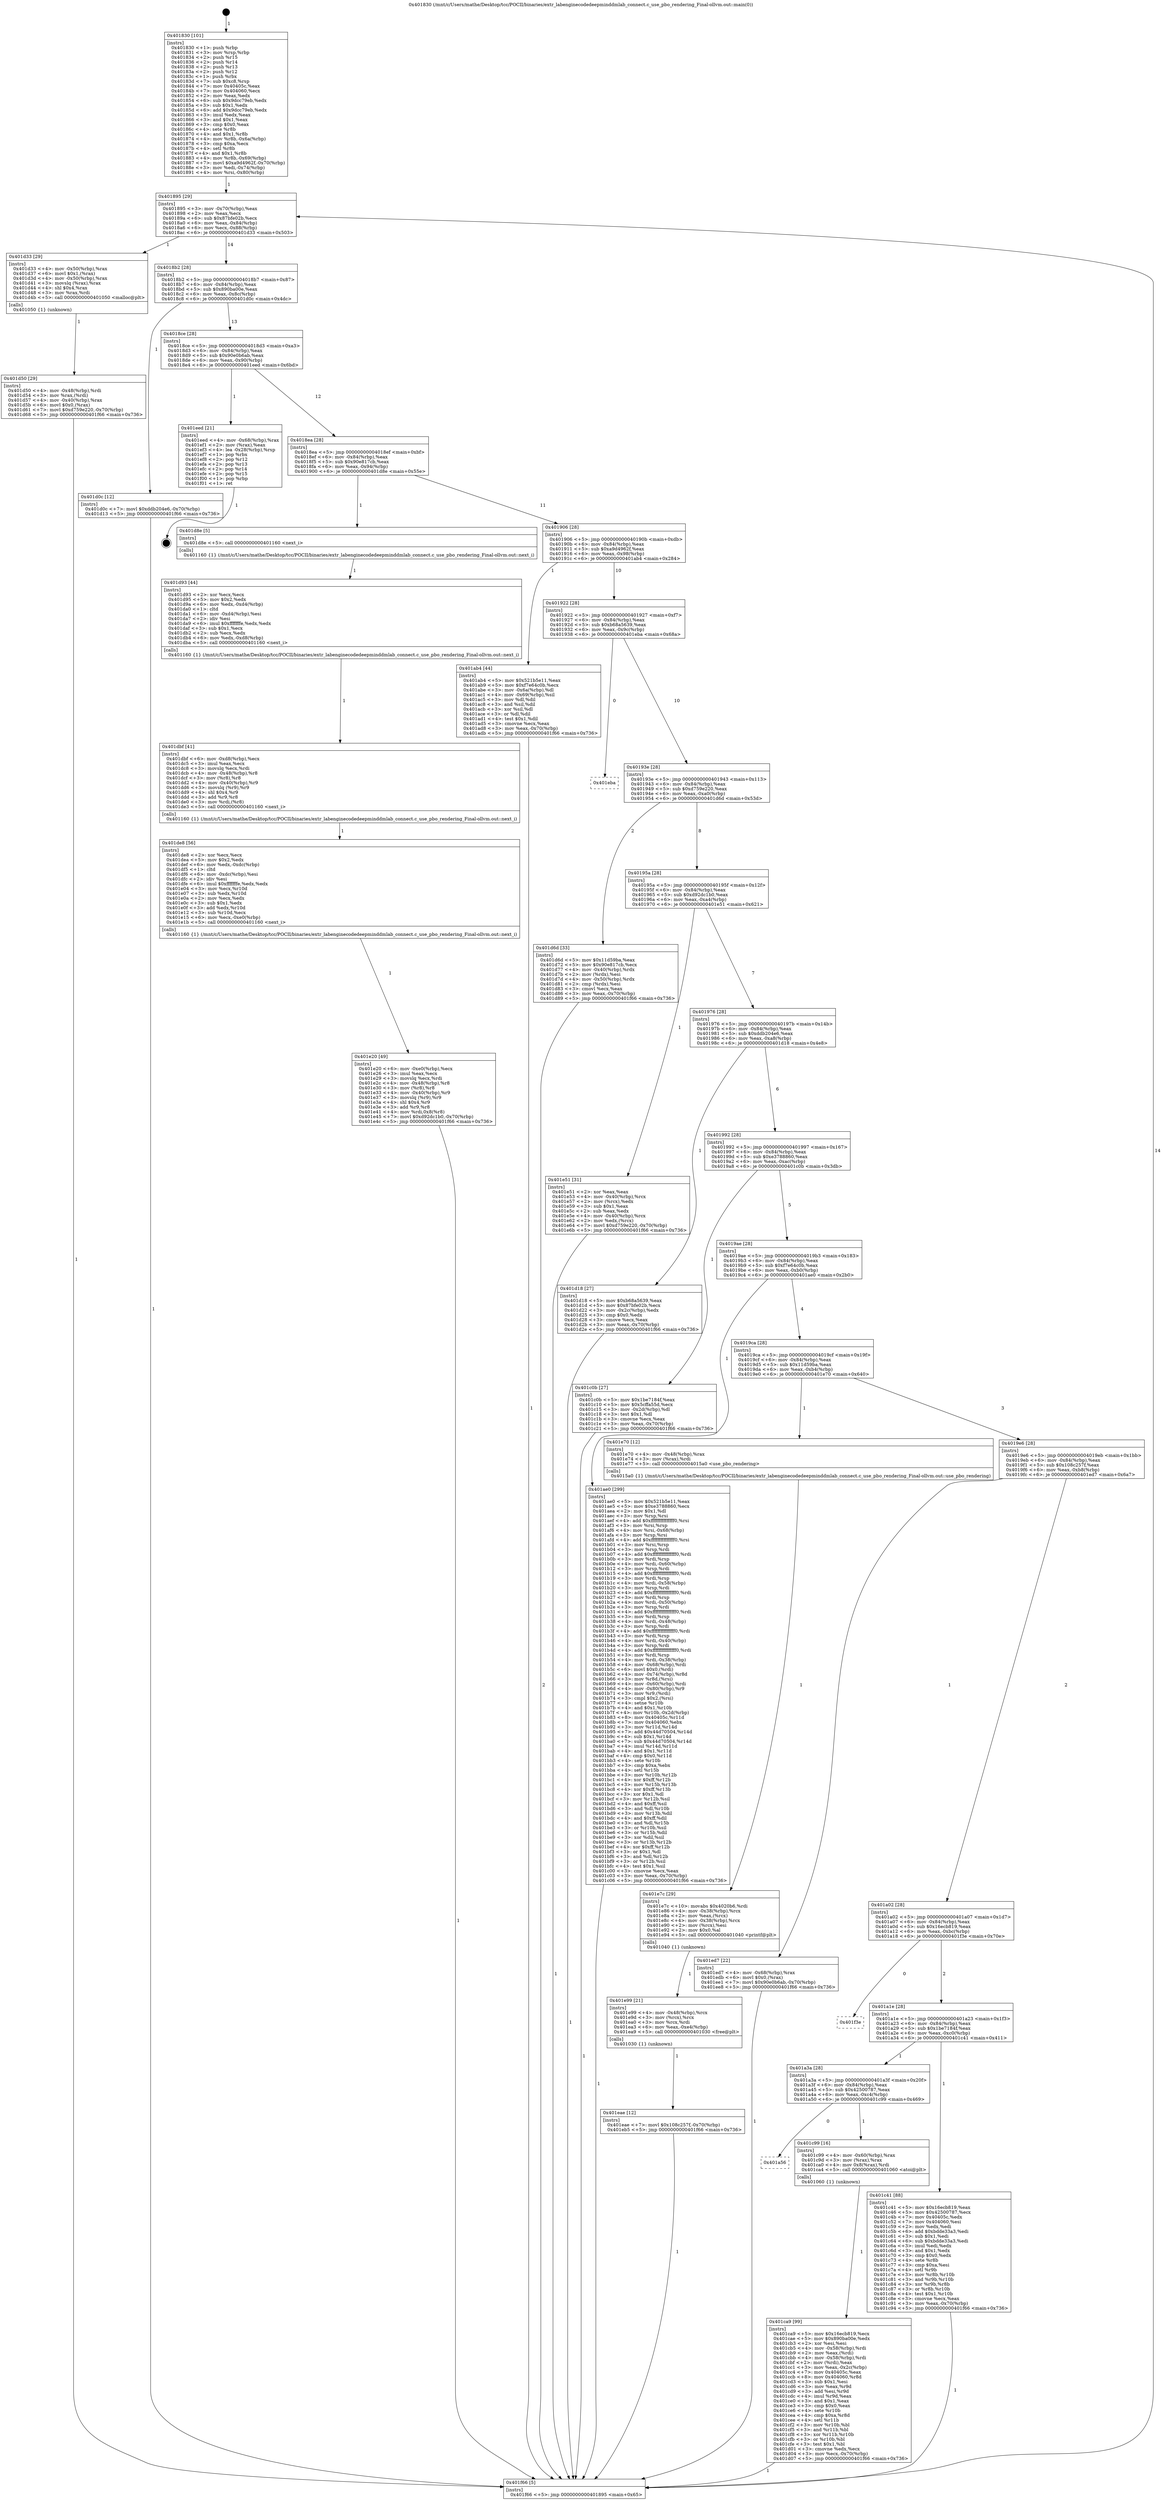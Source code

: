digraph "0x401830" {
  label = "0x401830 (/mnt/c/Users/mathe/Desktop/tcc/POCII/binaries/extr_labenginecodedeepminddmlab_connect.c_use_pbo_rendering_Final-ollvm.out::main(0))"
  labelloc = "t"
  node[shape=record]

  Entry [label="",width=0.3,height=0.3,shape=circle,fillcolor=black,style=filled]
  "0x401895" [label="{
     0x401895 [29]\l
     | [instrs]\l
     &nbsp;&nbsp;0x401895 \<+3\>: mov -0x70(%rbp),%eax\l
     &nbsp;&nbsp;0x401898 \<+2\>: mov %eax,%ecx\l
     &nbsp;&nbsp;0x40189a \<+6\>: sub $0x87bfe02b,%ecx\l
     &nbsp;&nbsp;0x4018a0 \<+6\>: mov %eax,-0x84(%rbp)\l
     &nbsp;&nbsp;0x4018a6 \<+6\>: mov %ecx,-0x88(%rbp)\l
     &nbsp;&nbsp;0x4018ac \<+6\>: je 0000000000401d33 \<main+0x503\>\l
  }"]
  "0x401d33" [label="{
     0x401d33 [29]\l
     | [instrs]\l
     &nbsp;&nbsp;0x401d33 \<+4\>: mov -0x50(%rbp),%rax\l
     &nbsp;&nbsp;0x401d37 \<+6\>: movl $0x1,(%rax)\l
     &nbsp;&nbsp;0x401d3d \<+4\>: mov -0x50(%rbp),%rax\l
     &nbsp;&nbsp;0x401d41 \<+3\>: movslq (%rax),%rax\l
     &nbsp;&nbsp;0x401d44 \<+4\>: shl $0x4,%rax\l
     &nbsp;&nbsp;0x401d48 \<+3\>: mov %rax,%rdi\l
     &nbsp;&nbsp;0x401d4b \<+5\>: call 0000000000401050 \<malloc@plt\>\l
     | [calls]\l
     &nbsp;&nbsp;0x401050 \{1\} (unknown)\l
  }"]
  "0x4018b2" [label="{
     0x4018b2 [28]\l
     | [instrs]\l
     &nbsp;&nbsp;0x4018b2 \<+5\>: jmp 00000000004018b7 \<main+0x87\>\l
     &nbsp;&nbsp;0x4018b7 \<+6\>: mov -0x84(%rbp),%eax\l
     &nbsp;&nbsp;0x4018bd \<+5\>: sub $0x890ba00e,%eax\l
     &nbsp;&nbsp;0x4018c2 \<+6\>: mov %eax,-0x8c(%rbp)\l
     &nbsp;&nbsp;0x4018c8 \<+6\>: je 0000000000401d0c \<main+0x4dc\>\l
  }"]
  Exit [label="",width=0.3,height=0.3,shape=circle,fillcolor=black,style=filled,peripheries=2]
  "0x401d0c" [label="{
     0x401d0c [12]\l
     | [instrs]\l
     &nbsp;&nbsp;0x401d0c \<+7\>: movl $0xddb204e6,-0x70(%rbp)\l
     &nbsp;&nbsp;0x401d13 \<+5\>: jmp 0000000000401f66 \<main+0x736\>\l
  }"]
  "0x4018ce" [label="{
     0x4018ce [28]\l
     | [instrs]\l
     &nbsp;&nbsp;0x4018ce \<+5\>: jmp 00000000004018d3 \<main+0xa3\>\l
     &nbsp;&nbsp;0x4018d3 \<+6\>: mov -0x84(%rbp),%eax\l
     &nbsp;&nbsp;0x4018d9 \<+5\>: sub $0x90e0b6ab,%eax\l
     &nbsp;&nbsp;0x4018de \<+6\>: mov %eax,-0x90(%rbp)\l
     &nbsp;&nbsp;0x4018e4 \<+6\>: je 0000000000401eed \<main+0x6bd\>\l
  }"]
  "0x401eae" [label="{
     0x401eae [12]\l
     | [instrs]\l
     &nbsp;&nbsp;0x401eae \<+7\>: movl $0x108c257f,-0x70(%rbp)\l
     &nbsp;&nbsp;0x401eb5 \<+5\>: jmp 0000000000401f66 \<main+0x736\>\l
  }"]
  "0x401eed" [label="{
     0x401eed [21]\l
     | [instrs]\l
     &nbsp;&nbsp;0x401eed \<+4\>: mov -0x68(%rbp),%rax\l
     &nbsp;&nbsp;0x401ef1 \<+2\>: mov (%rax),%eax\l
     &nbsp;&nbsp;0x401ef3 \<+4\>: lea -0x28(%rbp),%rsp\l
     &nbsp;&nbsp;0x401ef7 \<+1\>: pop %rbx\l
     &nbsp;&nbsp;0x401ef8 \<+2\>: pop %r12\l
     &nbsp;&nbsp;0x401efa \<+2\>: pop %r13\l
     &nbsp;&nbsp;0x401efc \<+2\>: pop %r14\l
     &nbsp;&nbsp;0x401efe \<+2\>: pop %r15\l
     &nbsp;&nbsp;0x401f00 \<+1\>: pop %rbp\l
     &nbsp;&nbsp;0x401f01 \<+1\>: ret\l
  }"]
  "0x4018ea" [label="{
     0x4018ea [28]\l
     | [instrs]\l
     &nbsp;&nbsp;0x4018ea \<+5\>: jmp 00000000004018ef \<main+0xbf\>\l
     &nbsp;&nbsp;0x4018ef \<+6\>: mov -0x84(%rbp),%eax\l
     &nbsp;&nbsp;0x4018f5 \<+5\>: sub $0x90e817cb,%eax\l
     &nbsp;&nbsp;0x4018fa \<+6\>: mov %eax,-0x94(%rbp)\l
     &nbsp;&nbsp;0x401900 \<+6\>: je 0000000000401d8e \<main+0x55e\>\l
  }"]
  "0x401e99" [label="{
     0x401e99 [21]\l
     | [instrs]\l
     &nbsp;&nbsp;0x401e99 \<+4\>: mov -0x48(%rbp),%rcx\l
     &nbsp;&nbsp;0x401e9d \<+3\>: mov (%rcx),%rcx\l
     &nbsp;&nbsp;0x401ea0 \<+3\>: mov %rcx,%rdi\l
     &nbsp;&nbsp;0x401ea3 \<+6\>: mov %eax,-0xe4(%rbp)\l
     &nbsp;&nbsp;0x401ea9 \<+5\>: call 0000000000401030 \<free@plt\>\l
     | [calls]\l
     &nbsp;&nbsp;0x401030 \{1\} (unknown)\l
  }"]
  "0x401d8e" [label="{
     0x401d8e [5]\l
     | [instrs]\l
     &nbsp;&nbsp;0x401d8e \<+5\>: call 0000000000401160 \<next_i\>\l
     | [calls]\l
     &nbsp;&nbsp;0x401160 \{1\} (/mnt/c/Users/mathe/Desktop/tcc/POCII/binaries/extr_labenginecodedeepminddmlab_connect.c_use_pbo_rendering_Final-ollvm.out::next_i)\l
  }"]
  "0x401906" [label="{
     0x401906 [28]\l
     | [instrs]\l
     &nbsp;&nbsp;0x401906 \<+5\>: jmp 000000000040190b \<main+0xdb\>\l
     &nbsp;&nbsp;0x40190b \<+6\>: mov -0x84(%rbp),%eax\l
     &nbsp;&nbsp;0x401911 \<+5\>: sub $0xa9d4962f,%eax\l
     &nbsp;&nbsp;0x401916 \<+6\>: mov %eax,-0x98(%rbp)\l
     &nbsp;&nbsp;0x40191c \<+6\>: je 0000000000401ab4 \<main+0x284\>\l
  }"]
  "0x401e7c" [label="{
     0x401e7c [29]\l
     | [instrs]\l
     &nbsp;&nbsp;0x401e7c \<+10\>: movabs $0x4020b6,%rdi\l
     &nbsp;&nbsp;0x401e86 \<+4\>: mov -0x38(%rbp),%rcx\l
     &nbsp;&nbsp;0x401e8a \<+2\>: mov %eax,(%rcx)\l
     &nbsp;&nbsp;0x401e8c \<+4\>: mov -0x38(%rbp),%rcx\l
     &nbsp;&nbsp;0x401e90 \<+2\>: mov (%rcx),%esi\l
     &nbsp;&nbsp;0x401e92 \<+2\>: mov $0x0,%al\l
     &nbsp;&nbsp;0x401e94 \<+5\>: call 0000000000401040 \<printf@plt\>\l
     | [calls]\l
     &nbsp;&nbsp;0x401040 \{1\} (unknown)\l
  }"]
  "0x401ab4" [label="{
     0x401ab4 [44]\l
     | [instrs]\l
     &nbsp;&nbsp;0x401ab4 \<+5\>: mov $0x521b5e11,%eax\l
     &nbsp;&nbsp;0x401ab9 \<+5\>: mov $0xf7e64c0b,%ecx\l
     &nbsp;&nbsp;0x401abe \<+3\>: mov -0x6a(%rbp),%dl\l
     &nbsp;&nbsp;0x401ac1 \<+4\>: mov -0x69(%rbp),%sil\l
     &nbsp;&nbsp;0x401ac5 \<+3\>: mov %dl,%dil\l
     &nbsp;&nbsp;0x401ac8 \<+3\>: and %sil,%dil\l
     &nbsp;&nbsp;0x401acb \<+3\>: xor %sil,%dl\l
     &nbsp;&nbsp;0x401ace \<+3\>: or %dl,%dil\l
     &nbsp;&nbsp;0x401ad1 \<+4\>: test $0x1,%dil\l
     &nbsp;&nbsp;0x401ad5 \<+3\>: cmovne %ecx,%eax\l
     &nbsp;&nbsp;0x401ad8 \<+3\>: mov %eax,-0x70(%rbp)\l
     &nbsp;&nbsp;0x401adb \<+5\>: jmp 0000000000401f66 \<main+0x736\>\l
  }"]
  "0x401922" [label="{
     0x401922 [28]\l
     | [instrs]\l
     &nbsp;&nbsp;0x401922 \<+5\>: jmp 0000000000401927 \<main+0xf7\>\l
     &nbsp;&nbsp;0x401927 \<+6\>: mov -0x84(%rbp),%eax\l
     &nbsp;&nbsp;0x40192d \<+5\>: sub $0xb68a5639,%eax\l
     &nbsp;&nbsp;0x401932 \<+6\>: mov %eax,-0x9c(%rbp)\l
     &nbsp;&nbsp;0x401938 \<+6\>: je 0000000000401eba \<main+0x68a\>\l
  }"]
  "0x401f66" [label="{
     0x401f66 [5]\l
     | [instrs]\l
     &nbsp;&nbsp;0x401f66 \<+5\>: jmp 0000000000401895 \<main+0x65\>\l
  }"]
  "0x401830" [label="{
     0x401830 [101]\l
     | [instrs]\l
     &nbsp;&nbsp;0x401830 \<+1\>: push %rbp\l
     &nbsp;&nbsp;0x401831 \<+3\>: mov %rsp,%rbp\l
     &nbsp;&nbsp;0x401834 \<+2\>: push %r15\l
     &nbsp;&nbsp;0x401836 \<+2\>: push %r14\l
     &nbsp;&nbsp;0x401838 \<+2\>: push %r13\l
     &nbsp;&nbsp;0x40183a \<+2\>: push %r12\l
     &nbsp;&nbsp;0x40183c \<+1\>: push %rbx\l
     &nbsp;&nbsp;0x40183d \<+7\>: sub $0xc8,%rsp\l
     &nbsp;&nbsp;0x401844 \<+7\>: mov 0x40405c,%eax\l
     &nbsp;&nbsp;0x40184b \<+7\>: mov 0x404060,%ecx\l
     &nbsp;&nbsp;0x401852 \<+2\>: mov %eax,%edx\l
     &nbsp;&nbsp;0x401854 \<+6\>: sub $0x9dcc79eb,%edx\l
     &nbsp;&nbsp;0x40185a \<+3\>: sub $0x1,%edx\l
     &nbsp;&nbsp;0x40185d \<+6\>: add $0x9dcc79eb,%edx\l
     &nbsp;&nbsp;0x401863 \<+3\>: imul %edx,%eax\l
     &nbsp;&nbsp;0x401866 \<+3\>: and $0x1,%eax\l
     &nbsp;&nbsp;0x401869 \<+3\>: cmp $0x0,%eax\l
     &nbsp;&nbsp;0x40186c \<+4\>: sete %r8b\l
     &nbsp;&nbsp;0x401870 \<+4\>: and $0x1,%r8b\l
     &nbsp;&nbsp;0x401874 \<+4\>: mov %r8b,-0x6a(%rbp)\l
     &nbsp;&nbsp;0x401878 \<+3\>: cmp $0xa,%ecx\l
     &nbsp;&nbsp;0x40187b \<+4\>: setl %r8b\l
     &nbsp;&nbsp;0x40187f \<+4\>: and $0x1,%r8b\l
     &nbsp;&nbsp;0x401883 \<+4\>: mov %r8b,-0x69(%rbp)\l
     &nbsp;&nbsp;0x401887 \<+7\>: movl $0xa9d4962f,-0x70(%rbp)\l
     &nbsp;&nbsp;0x40188e \<+3\>: mov %edi,-0x74(%rbp)\l
     &nbsp;&nbsp;0x401891 \<+4\>: mov %rsi,-0x80(%rbp)\l
  }"]
  "0x401e20" [label="{
     0x401e20 [49]\l
     | [instrs]\l
     &nbsp;&nbsp;0x401e20 \<+6\>: mov -0xe0(%rbp),%ecx\l
     &nbsp;&nbsp;0x401e26 \<+3\>: imul %eax,%ecx\l
     &nbsp;&nbsp;0x401e29 \<+3\>: movslq %ecx,%rdi\l
     &nbsp;&nbsp;0x401e2c \<+4\>: mov -0x48(%rbp),%r8\l
     &nbsp;&nbsp;0x401e30 \<+3\>: mov (%r8),%r8\l
     &nbsp;&nbsp;0x401e33 \<+4\>: mov -0x40(%rbp),%r9\l
     &nbsp;&nbsp;0x401e37 \<+3\>: movslq (%r9),%r9\l
     &nbsp;&nbsp;0x401e3a \<+4\>: shl $0x4,%r9\l
     &nbsp;&nbsp;0x401e3e \<+3\>: add %r9,%r8\l
     &nbsp;&nbsp;0x401e41 \<+4\>: mov %rdi,0x8(%r8)\l
     &nbsp;&nbsp;0x401e45 \<+7\>: movl $0xd92dc1b0,-0x70(%rbp)\l
     &nbsp;&nbsp;0x401e4c \<+5\>: jmp 0000000000401f66 \<main+0x736\>\l
  }"]
  "0x401eba" [label="{
     0x401eba\l
  }", style=dashed]
  "0x40193e" [label="{
     0x40193e [28]\l
     | [instrs]\l
     &nbsp;&nbsp;0x40193e \<+5\>: jmp 0000000000401943 \<main+0x113\>\l
     &nbsp;&nbsp;0x401943 \<+6\>: mov -0x84(%rbp),%eax\l
     &nbsp;&nbsp;0x401949 \<+5\>: sub $0xd759e220,%eax\l
     &nbsp;&nbsp;0x40194e \<+6\>: mov %eax,-0xa0(%rbp)\l
     &nbsp;&nbsp;0x401954 \<+6\>: je 0000000000401d6d \<main+0x53d\>\l
  }"]
  "0x401de8" [label="{
     0x401de8 [56]\l
     | [instrs]\l
     &nbsp;&nbsp;0x401de8 \<+2\>: xor %ecx,%ecx\l
     &nbsp;&nbsp;0x401dea \<+5\>: mov $0x2,%edx\l
     &nbsp;&nbsp;0x401def \<+6\>: mov %edx,-0xdc(%rbp)\l
     &nbsp;&nbsp;0x401df5 \<+1\>: cltd\l
     &nbsp;&nbsp;0x401df6 \<+6\>: mov -0xdc(%rbp),%esi\l
     &nbsp;&nbsp;0x401dfc \<+2\>: idiv %esi\l
     &nbsp;&nbsp;0x401dfe \<+6\>: imul $0xfffffffe,%edx,%edx\l
     &nbsp;&nbsp;0x401e04 \<+3\>: mov %ecx,%r10d\l
     &nbsp;&nbsp;0x401e07 \<+3\>: sub %edx,%r10d\l
     &nbsp;&nbsp;0x401e0a \<+2\>: mov %ecx,%edx\l
     &nbsp;&nbsp;0x401e0c \<+3\>: sub $0x1,%edx\l
     &nbsp;&nbsp;0x401e0f \<+3\>: add %edx,%r10d\l
     &nbsp;&nbsp;0x401e12 \<+3\>: sub %r10d,%ecx\l
     &nbsp;&nbsp;0x401e15 \<+6\>: mov %ecx,-0xe0(%rbp)\l
     &nbsp;&nbsp;0x401e1b \<+5\>: call 0000000000401160 \<next_i\>\l
     | [calls]\l
     &nbsp;&nbsp;0x401160 \{1\} (/mnt/c/Users/mathe/Desktop/tcc/POCII/binaries/extr_labenginecodedeepminddmlab_connect.c_use_pbo_rendering_Final-ollvm.out::next_i)\l
  }"]
  "0x401d6d" [label="{
     0x401d6d [33]\l
     | [instrs]\l
     &nbsp;&nbsp;0x401d6d \<+5\>: mov $0x11d59ba,%eax\l
     &nbsp;&nbsp;0x401d72 \<+5\>: mov $0x90e817cb,%ecx\l
     &nbsp;&nbsp;0x401d77 \<+4\>: mov -0x40(%rbp),%rdx\l
     &nbsp;&nbsp;0x401d7b \<+2\>: mov (%rdx),%esi\l
     &nbsp;&nbsp;0x401d7d \<+4\>: mov -0x50(%rbp),%rdx\l
     &nbsp;&nbsp;0x401d81 \<+2\>: cmp (%rdx),%esi\l
     &nbsp;&nbsp;0x401d83 \<+3\>: cmovl %ecx,%eax\l
     &nbsp;&nbsp;0x401d86 \<+3\>: mov %eax,-0x70(%rbp)\l
     &nbsp;&nbsp;0x401d89 \<+5\>: jmp 0000000000401f66 \<main+0x736\>\l
  }"]
  "0x40195a" [label="{
     0x40195a [28]\l
     | [instrs]\l
     &nbsp;&nbsp;0x40195a \<+5\>: jmp 000000000040195f \<main+0x12f\>\l
     &nbsp;&nbsp;0x40195f \<+6\>: mov -0x84(%rbp),%eax\l
     &nbsp;&nbsp;0x401965 \<+5\>: sub $0xd92dc1b0,%eax\l
     &nbsp;&nbsp;0x40196a \<+6\>: mov %eax,-0xa4(%rbp)\l
     &nbsp;&nbsp;0x401970 \<+6\>: je 0000000000401e51 \<main+0x621\>\l
  }"]
  "0x401dbf" [label="{
     0x401dbf [41]\l
     | [instrs]\l
     &nbsp;&nbsp;0x401dbf \<+6\>: mov -0xd8(%rbp),%ecx\l
     &nbsp;&nbsp;0x401dc5 \<+3\>: imul %eax,%ecx\l
     &nbsp;&nbsp;0x401dc8 \<+3\>: movslq %ecx,%rdi\l
     &nbsp;&nbsp;0x401dcb \<+4\>: mov -0x48(%rbp),%r8\l
     &nbsp;&nbsp;0x401dcf \<+3\>: mov (%r8),%r8\l
     &nbsp;&nbsp;0x401dd2 \<+4\>: mov -0x40(%rbp),%r9\l
     &nbsp;&nbsp;0x401dd6 \<+3\>: movslq (%r9),%r9\l
     &nbsp;&nbsp;0x401dd9 \<+4\>: shl $0x4,%r9\l
     &nbsp;&nbsp;0x401ddd \<+3\>: add %r9,%r8\l
     &nbsp;&nbsp;0x401de0 \<+3\>: mov %rdi,(%r8)\l
     &nbsp;&nbsp;0x401de3 \<+5\>: call 0000000000401160 \<next_i\>\l
     | [calls]\l
     &nbsp;&nbsp;0x401160 \{1\} (/mnt/c/Users/mathe/Desktop/tcc/POCII/binaries/extr_labenginecodedeepminddmlab_connect.c_use_pbo_rendering_Final-ollvm.out::next_i)\l
  }"]
  "0x401e51" [label="{
     0x401e51 [31]\l
     | [instrs]\l
     &nbsp;&nbsp;0x401e51 \<+2\>: xor %eax,%eax\l
     &nbsp;&nbsp;0x401e53 \<+4\>: mov -0x40(%rbp),%rcx\l
     &nbsp;&nbsp;0x401e57 \<+2\>: mov (%rcx),%edx\l
     &nbsp;&nbsp;0x401e59 \<+3\>: sub $0x1,%eax\l
     &nbsp;&nbsp;0x401e5c \<+2\>: sub %eax,%edx\l
     &nbsp;&nbsp;0x401e5e \<+4\>: mov -0x40(%rbp),%rcx\l
     &nbsp;&nbsp;0x401e62 \<+2\>: mov %edx,(%rcx)\l
     &nbsp;&nbsp;0x401e64 \<+7\>: movl $0xd759e220,-0x70(%rbp)\l
     &nbsp;&nbsp;0x401e6b \<+5\>: jmp 0000000000401f66 \<main+0x736\>\l
  }"]
  "0x401976" [label="{
     0x401976 [28]\l
     | [instrs]\l
     &nbsp;&nbsp;0x401976 \<+5\>: jmp 000000000040197b \<main+0x14b\>\l
     &nbsp;&nbsp;0x40197b \<+6\>: mov -0x84(%rbp),%eax\l
     &nbsp;&nbsp;0x401981 \<+5\>: sub $0xddb204e6,%eax\l
     &nbsp;&nbsp;0x401986 \<+6\>: mov %eax,-0xa8(%rbp)\l
     &nbsp;&nbsp;0x40198c \<+6\>: je 0000000000401d18 \<main+0x4e8\>\l
  }"]
  "0x401d93" [label="{
     0x401d93 [44]\l
     | [instrs]\l
     &nbsp;&nbsp;0x401d93 \<+2\>: xor %ecx,%ecx\l
     &nbsp;&nbsp;0x401d95 \<+5\>: mov $0x2,%edx\l
     &nbsp;&nbsp;0x401d9a \<+6\>: mov %edx,-0xd4(%rbp)\l
     &nbsp;&nbsp;0x401da0 \<+1\>: cltd\l
     &nbsp;&nbsp;0x401da1 \<+6\>: mov -0xd4(%rbp),%esi\l
     &nbsp;&nbsp;0x401da7 \<+2\>: idiv %esi\l
     &nbsp;&nbsp;0x401da9 \<+6\>: imul $0xfffffffe,%edx,%edx\l
     &nbsp;&nbsp;0x401daf \<+3\>: sub $0x1,%ecx\l
     &nbsp;&nbsp;0x401db2 \<+2\>: sub %ecx,%edx\l
     &nbsp;&nbsp;0x401db4 \<+6\>: mov %edx,-0xd8(%rbp)\l
     &nbsp;&nbsp;0x401dba \<+5\>: call 0000000000401160 \<next_i\>\l
     | [calls]\l
     &nbsp;&nbsp;0x401160 \{1\} (/mnt/c/Users/mathe/Desktop/tcc/POCII/binaries/extr_labenginecodedeepminddmlab_connect.c_use_pbo_rendering_Final-ollvm.out::next_i)\l
  }"]
  "0x401d18" [label="{
     0x401d18 [27]\l
     | [instrs]\l
     &nbsp;&nbsp;0x401d18 \<+5\>: mov $0xb68a5639,%eax\l
     &nbsp;&nbsp;0x401d1d \<+5\>: mov $0x87bfe02b,%ecx\l
     &nbsp;&nbsp;0x401d22 \<+3\>: mov -0x2c(%rbp),%edx\l
     &nbsp;&nbsp;0x401d25 \<+3\>: cmp $0x0,%edx\l
     &nbsp;&nbsp;0x401d28 \<+3\>: cmove %ecx,%eax\l
     &nbsp;&nbsp;0x401d2b \<+3\>: mov %eax,-0x70(%rbp)\l
     &nbsp;&nbsp;0x401d2e \<+5\>: jmp 0000000000401f66 \<main+0x736\>\l
  }"]
  "0x401992" [label="{
     0x401992 [28]\l
     | [instrs]\l
     &nbsp;&nbsp;0x401992 \<+5\>: jmp 0000000000401997 \<main+0x167\>\l
     &nbsp;&nbsp;0x401997 \<+6\>: mov -0x84(%rbp),%eax\l
     &nbsp;&nbsp;0x40199d \<+5\>: sub $0xe3788860,%eax\l
     &nbsp;&nbsp;0x4019a2 \<+6\>: mov %eax,-0xac(%rbp)\l
     &nbsp;&nbsp;0x4019a8 \<+6\>: je 0000000000401c0b \<main+0x3db\>\l
  }"]
  "0x401d50" [label="{
     0x401d50 [29]\l
     | [instrs]\l
     &nbsp;&nbsp;0x401d50 \<+4\>: mov -0x48(%rbp),%rdi\l
     &nbsp;&nbsp;0x401d54 \<+3\>: mov %rax,(%rdi)\l
     &nbsp;&nbsp;0x401d57 \<+4\>: mov -0x40(%rbp),%rax\l
     &nbsp;&nbsp;0x401d5b \<+6\>: movl $0x0,(%rax)\l
     &nbsp;&nbsp;0x401d61 \<+7\>: movl $0xd759e220,-0x70(%rbp)\l
     &nbsp;&nbsp;0x401d68 \<+5\>: jmp 0000000000401f66 \<main+0x736\>\l
  }"]
  "0x401c0b" [label="{
     0x401c0b [27]\l
     | [instrs]\l
     &nbsp;&nbsp;0x401c0b \<+5\>: mov $0x1be7184f,%eax\l
     &nbsp;&nbsp;0x401c10 \<+5\>: mov $0x5cffa55d,%ecx\l
     &nbsp;&nbsp;0x401c15 \<+3\>: mov -0x2d(%rbp),%dl\l
     &nbsp;&nbsp;0x401c18 \<+3\>: test $0x1,%dl\l
     &nbsp;&nbsp;0x401c1b \<+3\>: cmovne %ecx,%eax\l
     &nbsp;&nbsp;0x401c1e \<+3\>: mov %eax,-0x70(%rbp)\l
     &nbsp;&nbsp;0x401c21 \<+5\>: jmp 0000000000401f66 \<main+0x736\>\l
  }"]
  "0x4019ae" [label="{
     0x4019ae [28]\l
     | [instrs]\l
     &nbsp;&nbsp;0x4019ae \<+5\>: jmp 00000000004019b3 \<main+0x183\>\l
     &nbsp;&nbsp;0x4019b3 \<+6\>: mov -0x84(%rbp),%eax\l
     &nbsp;&nbsp;0x4019b9 \<+5\>: sub $0xf7e64c0b,%eax\l
     &nbsp;&nbsp;0x4019be \<+6\>: mov %eax,-0xb0(%rbp)\l
     &nbsp;&nbsp;0x4019c4 \<+6\>: je 0000000000401ae0 \<main+0x2b0\>\l
  }"]
  "0x401ca9" [label="{
     0x401ca9 [99]\l
     | [instrs]\l
     &nbsp;&nbsp;0x401ca9 \<+5\>: mov $0x16ecb819,%ecx\l
     &nbsp;&nbsp;0x401cae \<+5\>: mov $0x890ba00e,%edx\l
     &nbsp;&nbsp;0x401cb3 \<+2\>: xor %esi,%esi\l
     &nbsp;&nbsp;0x401cb5 \<+4\>: mov -0x58(%rbp),%rdi\l
     &nbsp;&nbsp;0x401cb9 \<+2\>: mov %eax,(%rdi)\l
     &nbsp;&nbsp;0x401cbb \<+4\>: mov -0x58(%rbp),%rdi\l
     &nbsp;&nbsp;0x401cbf \<+2\>: mov (%rdi),%eax\l
     &nbsp;&nbsp;0x401cc1 \<+3\>: mov %eax,-0x2c(%rbp)\l
     &nbsp;&nbsp;0x401cc4 \<+7\>: mov 0x40405c,%eax\l
     &nbsp;&nbsp;0x401ccb \<+8\>: mov 0x404060,%r8d\l
     &nbsp;&nbsp;0x401cd3 \<+3\>: sub $0x1,%esi\l
     &nbsp;&nbsp;0x401cd6 \<+3\>: mov %eax,%r9d\l
     &nbsp;&nbsp;0x401cd9 \<+3\>: add %esi,%r9d\l
     &nbsp;&nbsp;0x401cdc \<+4\>: imul %r9d,%eax\l
     &nbsp;&nbsp;0x401ce0 \<+3\>: and $0x1,%eax\l
     &nbsp;&nbsp;0x401ce3 \<+3\>: cmp $0x0,%eax\l
     &nbsp;&nbsp;0x401ce6 \<+4\>: sete %r10b\l
     &nbsp;&nbsp;0x401cea \<+4\>: cmp $0xa,%r8d\l
     &nbsp;&nbsp;0x401cee \<+4\>: setl %r11b\l
     &nbsp;&nbsp;0x401cf2 \<+3\>: mov %r10b,%bl\l
     &nbsp;&nbsp;0x401cf5 \<+3\>: and %r11b,%bl\l
     &nbsp;&nbsp;0x401cf8 \<+3\>: xor %r11b,%r10b\l
     &nbsp;&nbsp;0x401cfb \<+3\>: or %r10b,%bl\l
     &nbsp;&nbsp;0x401cfe \<+3\>: test $0x1,%bl\l
     &nbsp;&nbsp;0x401d01 \<+3\>: cmovne %edx,%ecx\l
     &nbsp;&nbsp;0x401d04 \<+3\>: mov %ecx,-0x70(%rbp)\l
     &nbsp;&nbsp;0x401d07 \<+5\>: jmp 0000000000401f66 \<main+0x736\>\l
  }"]
  "0x401ae0" [label="{
     0x401ae0 [299]\l
     | [instrs]\l
     &nbsp;&nbsp;0x401ae0 \<+5\>: mov $0x521b5e11,%eax\l
     &nbsp;&nbsp;0x401ae5 \<+5\>: mov $0xe3788860,%ecx\l
     &nbsp;&nbsp;0x401aea \<+2\>: mov $0x1,%dl\l
     &nbsp;&nbsp;0x401aec \<+3\>: mov %rsp,%rsi\l
     &nbsp;&nbsp;0x401aef \<+4\>: add $0xfffffffffffffff0,%rsi\l
     &nbsp;&nbsp;0x401af3 \<+3\>: mov %rsi,%rsp\l
     &nbsp;&nbsp;0x401af6 \<+4\>: mov %rsi,-0x68(%rbp)\l
     &nbsp;&nbsp;0x401afa \<+3\>: mov %rsp,%rsi\l
     &nbsp;&nbsp;0x401afd \<+4\>: add $0xfffffffffffffff0,%rsi\l
     &nbsp;&nbsp;0x401b01 \<+3\>: mov %rsi,%rsp\l
     &nbsp;&nbsp;0x401b04 \<+3\>: mov %rsp,%rdi\l
     &nbsp;&nbsp;0x401b07 \<+4\>: add $0xfffffffffffffff0,%rdi\l
     &nbsp;&nbsp;0x401b0b \<+3\>: mov %rdi,%rsp\l
     &nbsp;&nbsp;0x401b0e \<+4\>: mov %rdi,-0x60(%rbp)\l
     &nbsp;&nbsp;0x401b12 \<+3\>: mov %rsp,%rdi\l
     &nbsp;&nbsp;0x401b15 \<+4\>: add $0xfffffffffffffff0,%rdi\l
     &nbsp;&nbsp;0x401b19 \<+3\>: mov %rdi,%rsp\l
     &nbsp;&nbsp;0x401b1c \<+4\>: mov %rdi,-0x58(%rbp)\l
     &nbsp;&nbsp;0x401b20 \<+3\>: mov %rsp,%rdi\l
     &nbsp;&nbsp;0x401b23 \<+4\>: add $0xfffffffffffffff0,%rdi\l
     &nbsp;&nbsp;0x401b27 \<+3\>: mov %rdi,%rsp\l
     &nbsp;&nbsp;0x401b2a \<+4\>: mov %rdi,-0x50(%rbp)\l
     &nbsp;&nbsp;0x401b2e \<+3\>: mov %rsp,%rdi\l
     &nbsp;&nbsp;0x401b31 \<+4\>: add $0xfffffffffffffff0,%rdi\l
     &nbsp;&nbsp;0x401b35 \<+3\>: mov %rdi,%rsp\l
     &nbsp;&nbsp;0x401b38 \<+4\>: mov %rdi,-0x48(%rbp)\l
     &nbsp;&nbsp;0x401b3c \<+3\>: mov %rsp,%rdi\l
     &nbsp;&nbsp;0x401b3f \<+4\>: add $0xfffffffffffffff0,%rdi\l
     &nbsp;&nbsp;0x401b43 \<+3\>: mov %rdi,%rsp\l
     &nbsp;&nbsp;0x401b46 \<+4\>: mov %rdi,-0x40(%rbp)\l
     &nbsp;&nbsp;0x401b4a \<+3\>: mov %rsp,%rdi\l
     &nbsp;&nbsp;0x401b4d \<+4\>: add $0xfffffffffffffff0,%rdi\l
     &nbsp;&nbsp;0x401b51 \<+3\>: mov %rdi,%rsp\l
     &nbsp;&nbsp;0x401b54 \<+4\>: mov %rdi,-0x38(%rbp)\l
     &nbsp;&nbsp;0x401b58 \<+4\>: mov -0x68(%rbp),%rdi\l
     &nbsp;&nbsp;0x401b5c \<+6\>: movl $0x0,(%rdi)\l
     &nbsp;&nbsp;0x401b62 \<+4\>: mov -0x74(%rbp),%r8d\l
     &nbsp;&nbsp;0x401b66 \<+3\>: mov %r8d,(%rsi)\l
     &nbsp;&nbsp;0x401b69 \<+4\>: mov -0x60(%rbp),%rdi\l
     &nbsp;&nbsp;0x401b6d \<+4\>: mov -0x80(%rbp),%r9\l
     &nbsp;&nbsp;0x401b71 \<+3\>: mov %r9,(%rdi)\l
     &nbsp;&nbsp;0x401b74 \<+3\>: cmpl $0x2,(%rsi)\l
     &nbsp;&nbsp;0x401b77 \<+4\>: setne %r10b\l
     &nbsp;&nbsp;0x401b7b \<+4\>: and $0x1,%r10b\l
     &nbsp;&nbsp;0x401b7f \<+4\>: mov %r10b,-0x2d(%rbp)\l
     &nbsp;&nbsp;0x401b83 \<+8\>: mov 0x40405c,%r11d\l
     &nbsp;&nbsp;0x401b8b \<+7\>: mov 0x404060,%ebx\l
     &nbsp;&nbsp;0x401b92 \<+3\>: mov %r11d,%r14d\l
     &nbsp;&nbsp;0x401b95 \<+7\>: add $0x44d70504,%r14d\l
     &nbsp;&nbsp;0x401b9c \<+4\>: sub $0x1,%r14d\l
     &nbsp;&nbsp;0x401ba0 \<+7\>: sub $0x44d70504,%r14d\l
     &nbsp;&nbsp;0x401ba7 \<+4\>: imul %r14d,%r11d\l
     &nbsp;&nbsp;0x401bab \<+4\>: and $0x1,%r11d\l
     &nbsp;&nbsp;0x401baf \<+4\>: cmp $0x0,%r11d\l
     &nbsp;&nbsp;0x401bb3 \<+4\>: sete %r10b\l
     &nbsp;&nbsp;0x401bb7 \<+3\>: cmp $0xa,%ebx\l
     &nbsp;&nbsp;0x401bba \<+4\>: setl %r15b\l
     &nbsp;&nbsp;0x401bbe \<+3\>: mov %r10b,%r12b\l
     &nbsp;&nbsp;0x401bc1 \<+4\>: xor $0xff,%r12b\l
     &nbsp;&nbsp;0x401bc5 \<+3\>: mov %r15b,%r13b\l
     &nbsp;&nbsp;0x401bc8 \<+4\>: xor $0xff,%r13b\l
     &nbsp;&nbsp;0x401bcc \<+3\>: xor $0x1,%dl\l
     &nbsp;&nbsp;0x401bcf \<+3\>: mov %r12b,%sil\l
     &nbsp;&nbsp;0x401bd2 \<+4\>: and $0xff,%sil\l
     &nbsp;&nbsp;0x401bd6 \<+3\>: and %dl,%r10b\l
     &nbsp;&nbsp;0x401bd9 \<+3\>: mov %r13b,%dil\l
     &nbsp;&nbsp;0x401bdc \<+4\>: and $0xff,%dil\l
     &nbsp;&nbsp;0x401be0 \<+3\>: and %dl,%r15b\l
     &nbsp;&nbsp;0x401be3 \<+3\>: or %r10b,%sil\l
     &nbsp;&nbsp;0x401be6 \<+3\>: or %r15b,%dil\l
     &nbsp;&nbsp;0x401be9 \<+3\>: xor %dil,%sil\l
     &nbsp;&nbsp;0x401bec \<+3\>: or %r13b,%r12b\l
     &nbsp;&nbsp;0x401bef \<+4\>: xor $0xff,%r12b\l
     &nbsp;&nbsp;0x401bf3 \<+3\>: or $0x1,%dl\l
     &nbsp;&nbsp;0x401bf6 \<+3\>: and %dl,%r12b\l
     &nbsp;&nbsp;0x401bf9 \<+3\>: or %r12b,%sil\l
     &nbsp;&nbsp;0x401bfc \<+4\>: test $0x1,%sil\l
     &nbsp;&nbsp;0x401c00 \<+3\>: cmovne %ecx,%eax\l
     &nbsp;&nbsp;0x401c03 \<+3\>: mov %eax,-0x70(%rbp)\l
     &nbsp;&nbsp;0x401c06 \<+5\>: jmp 0000000000401f66 \<main+0x736\>\l
  }"]
  "0x4019ca" [label="{
     0x4019ca [28]\l
     | [instrs]\l
     &nbsp;&nbsp;0x4019ca \<+5\>: jmp 00000000004019cf \<main+0x19f\>\l
     &nbsp;&nbsp;0x4019cf \<+6\>: mov -0x84(%rbp),%eax\l
     &nbsp;&nbsp;0x4019d5 \<+5\>: sub $0x11d59ba,%eax\l
     &nbsp;&nbsp;0x4019da \<+6\>: mov %eax,-0xb4(%rbp)\l
     &nbsp;&nbsp;0x4019e0 \<+6\>: je 0000000000401e70 \<main+0x640\>\l
  }"]
  "0x401a56" [label="{
     0x401a56\l
  }", style=dashed]
  "0x401c99" [label="{
     0x401c99 [16]\l
     | [instrs]\l
     &nbsp;&nbsp;0x401c99 \<+4\>: mov -0x60(%rbp),%rax\l
     &nbsp;&nbsp;0x401c9d \<+3\>: mov (%rax),%rax\l
     &nbsp;&nbsp;0x401ca0 \<+4\>: mov 0x8(%rax),%rdi\l
     &nbsp;&nbsp;0x401ca4 \<+5\>: call 0000000000401060 \<atoi@plt\>\l
     | [calls]\l
     &nbsp;&nbsp;0x401060 \{1\} (unknown)\l
  }"]
  "0x401e70" [label="{
     0x401e70 [12]\l
     | [instrs]\l
     &nbsp;&nbsp;0x401e70 \<+4\>: mov -0x48(%rbp),%rax\l
     &nbsp;&nbsp;0x401e74 \<+3\>: mov (%rax),%rdi\l
     &nbsp;&nbsp;0x401e77 \<+5\>: call 00000000004015a0 \<use_pbo_rendering\>\l
     | [calls]\l
     &nbsp;&nbsp;0x4015a0 \{1\} (/mnt/c/Users/mathe/Desktop/tcc/POCII/binaries/extr_labenginecodedeepminddmlab_connect.c_use_pbo_rendering_Final-ollvm.out::use_pbo_rendering)\l
  }"]
  "0x4019e6" [label="{
     0x4019e6 [28]\l
     | [instrs]\l
     &nbsp;&nbsp;0x4019e6 \<+5\>: jmp 00000000004019eb \<main+0x1bb\>\l
     &nbsp;&nbsp;0x4019eb \<+6\>: mov -0x84(%rbp),%eax\l
     &nbsp;&nbsp;0x4019f1 \<+5\>: sub $0x108c257f,%eax\l
     &nbsp;&nbsp;0x4019f6 \<+6\>: mov %eax,-0xb8(%rbp)\l
     &nbsp;&nbsp;0x4019fc \<+6\>: je 0000000000401ed7 \<main+0x6a7\>\l
  }"]
  "0x401a3a" [label="{
     0x401a3a [28]\l
     | [instrs]\l
     &nbsp;&nbsp;0x401a3a \<+5\>: jmp 0000000000401a3f \<main+0x20f\>\l
     &nbsp;&nbsp;0x401a3f \<+6\>: mov -0x84(%rbp),%eax\l
     &nbsp;&nbsp;0x401a45 \<+5\>: sub $0x42500787,%eax\l
     &nbsp;&nbsp;0x401a4a \<+6\>: mov %eax,-0xc4(%rbp)\l
     &nbsp;&nbsp;0x401a50 \<+6\>: je 0000000000401c99 \<main+0x469\>\l
  }"]
  "0x401ed7" [label="{
     0x401ed7 [22]\l
     | [instrs]\l
     &nbsp;&nbsp;0x401ed7 \<+4\>: mov -0x68(%rbp),%rax\l
     &nbsp;&nbsp;0x401edb \<+6\>: movl $0x0,(%rax)\l
     &nbsp;&nbsp;0x401ee1 \<+7\>: movl $0x90e0b6ab,-0x70(%rbp)\l
     &nbsp;&nbsp;0x401ee8 \<+5\>: jmp 0000000000401f66 \<main+0x736\>\l
  }"]
  "0x401a02" [label="{
     0x401a02 [28]\l
     | [instrs]\l
     &nbsp;&nbsp;0x401a02 \<+5\>: jmp 0000000000401a07 \<main+0x1d7\>\l
     &nbsp;&nbsp;0x401a07 \<+6\>: mov -0x84(%rbp),%eax\l
     &nbsp;&nbsp;0x401a0d \<+5\>: sub $0x16ecb819,%eax\l
     &nbsp;&nbsp;0x401a12 \<+6\>: mov %eax,-0xbc(%rbp)\l
     &nbsp;&nbsp;0x401a18 \<+6\>: je 0000000000401f3e \<main+0x70e\>\l
  }"]
  "0x401c41" [label="{
     0x401c41 [88]\l
     | [instrs]\l
     &nbsp;&nbsp;0x401c41 \<+5\>: mov $0x16ecb819,%eax\l
     &nbsp;&nbsp;0x401c46 \<+5\>: mov $0x42500787,%ecx\l
     &nbsp;&nbsp;0x401c4b \<+7\>: mov 0x40405c,%edx\l
     &nbsp;&nbsp;0x401c52 \<+7\>: mov 0x404060,%esi\l
     &nbsp;&nbsp;0x401c59 \<+2\>: mov %edx,%edi\l
     &nbsp;&nbsp;0x401c5b \<+6\>: add $0xbdde33a3,%edi\l
     &nbsp;&nbsp;0x401c61 \<+3\>: sub $0x1,%edi\l
     &nbsp;&nbsp;0x401c64 \<+6\>: sub $0xbdde33a3,%edi\l
     &nbsp;&nbsp;0x401c6a \<+3\>: imul %edi,%edx\l
     &nbsp;&nbsp;0x401c6d \<+3\>: and $0x1,%edx\l
     &nbsp;&nbsp;0x401c70 \<+3\>: cmp $0x0,%edx\l
     &nbsp;&nbsp;0x401c73 \<+4\>: sete %r8b\l
     &nbsp;&nbsp;0x401c77 \<+3\>: cmp $0xa,%esi\l
     &nbsp;&nbsp;0x401c7a \<+4\>: setl %r9b\l
     &nbsp;&nbsp;0x401c7e \<+3\>: mov %r8b,%r10b\l
     &nbsp;&nbsp;0x401c81 \<+3\>: and %r9b,%r10b\l
     &nbsp;&nbsp;0x401c84 \<+3\>: xor %r9b,%r8b\l
     &nbsp;&nbsp;0x401c87 \<+3\>: or %r8b,%r10b\l
     &nbsp;&nbsp;0x401c8a \<+4\>: test $0x1,%r10b\l
     &nbsp;&nbsp;0x401c8e \<+3\>: cmovne %ecx,%eax\l
     &nbsp;&nbsp;0x401c91 \<+3\>: mov %eax,-0x70(%rbp)\l
     &nbsp;&nbsp;0x401c94 \<+5\>: jmp 0000000000401f66 \<main+0x736\>\l
  }"]
  "0x401f3e" [label="{
     0x401f3e\l
  }", style=dashed]
  "0x401a1e" [label="{
     0x401a1e [28]\l
     | [instrs]\l
     &nbsp;&nbsp;0x401a1e \<+5\>: jmp 0000000000401a23 \<main+0x1f3\>\l
     &nbsp;&nbsp;0x401a23 \<+6\>: mov -0x84(%rbp),%eax\l
     &nbsp;&nbsp;0x401a29 \<+5\>: sub $0x1be7184f,%eax\l
     &nbsp;&nbsp;0x401a2e \<+6\>: mov %eax,-0xc0(%rbp)\l
     &nbsp;&nbsp;0x401a34 \<+6\>: je 0000000000401c41 \<main+0x411\>\l
  }"]
  Entry -> "0x401830" [label=" 1"]
  "0x401895" -> "0x401d33" [label=" 1"]
  "0x401895" -> "0x4018b2" [label=" 14"]
  "0x401eed" -> Exit [label=" 1"]
  "0x4018b2" -> "0x401d0c" [label=" 1"]
  "0x4018b2" -> "0x4018ce" [label=" 13"]
  "0x401ed7" -> "0x401f66" [label=" 1"]
  "0x4018ce" -> "0x401eed" [label=" 1"]
  "0x4018ce" -> "0x4018ea" [label=" 12"]
  "0x401eae" -> "0x401f66" [label=" 1"]
  "0x4018ea" -> "0x401d8e" [label=" 1"]
  "0x4018ea" -> "0x401906" [label=" 11"]
  "0x401e99" -> "0x401eae" [label=" 1"]
  "0x401906" -> "0x401ab4" [label=" 1"]
  "0x401906" -> "0x401922" [label=" 10"]
  "0x401ab4" -> "0x401f66" [label=" 1"]
  "0x401830" -> "0x401895" [label=" 1"]
  "0x401f66" -> "0x401895" [label=" 14"]
  "0x401e7c" -> "0x401e99" [label=" 1"]
  "0x401922" -> "0x401eba" [label=" 0"]
  "0x401922" -> "0x40193e" [label=" 10"]
  "0x401e70" -> "0x401e7c" [label=" 1"]
  "0x40193e" -> "0x401d6d" [label=" 2"]
  "0x40193e" -> "0x40195a" [label=" 8"]
  "0x401e51" -> "0x401f66" [label=" 1"]
  "0x40195a" -> "0x401e51" [label=" 1"]
  "0x40195a" -> "0x401976" [label=" 7"]
  "0x401e20" -> "0x401f66" [label=" 1"]
  "0x401976" -> "0x401d18" [label=" 1"]
  "0x401976" -> "0x401992" [label=" 6"]
  "0x401de8" -> "0x401e20" [label=" 1"]
  "0x401992" -> "0x401c0b" [label=" 1"]
  "0x401992" -> "0x4019ae" [label=" 5"]
  "0x401dbf" -> "0x401de8" [label=" 1"]
  "0x4019ae" -> "0x401ae0" [label=" 1"]
  "0x4019ae" -> "0x4019ca" [label=" 4"]
  "0x401d93" -> "0x401dbf" [label=" 1"]
  "0x401ae0" -> "0x401f66" [label=" 1"]
  "0x401c0b" -> "0x401f66" [label=" 1"]
  "0x401d8e" -> "0x401d93" [label=" 1"]
  "0x4019ca" -> "0x401e70" [label=" 1"]
  "0x4019ca" -> "0x4019e6" [label=" 3"]
  "0x401d6d" -> "0x401f66" [label=" 2"]
  "0x4019e6" -> "0x401ed7" [label=" 1"]
  "0x4019e6" -> "0x401a02" [label=" 2"]
  "0x401d33" -> "0x401d50" [label=" 1"]
  "0x401a02" -> "0x401f3e" [label=" 0"]
  "0x401a02" -> "0x401a1e" [label=" 2"]
  "0x401d18" -> "0x401f66" [label=" 1"]
  "0x401a1e" -> "0x401c41" [label=" 1"]
  "0x401a1e" -> "0x401a3a" [label=" 1"]
  "0x401c41" -> "0x401f66" [label=" 1"]
  "0x401d50" -> "0x401f66" [label=" 1"]
  "0x401a3a" -> "0x401c99" [label=" 1"]
  "0x401a3a" -> "0x401a56" [label=" 0"]
  "0x401c99" -> "0x401ca9" [label=" 1"]
  "0x401ca9" -> "0x401f66" [label=" 1"]
  "0x401d0c" -> "0x401f66" [label=" 1"]
}

